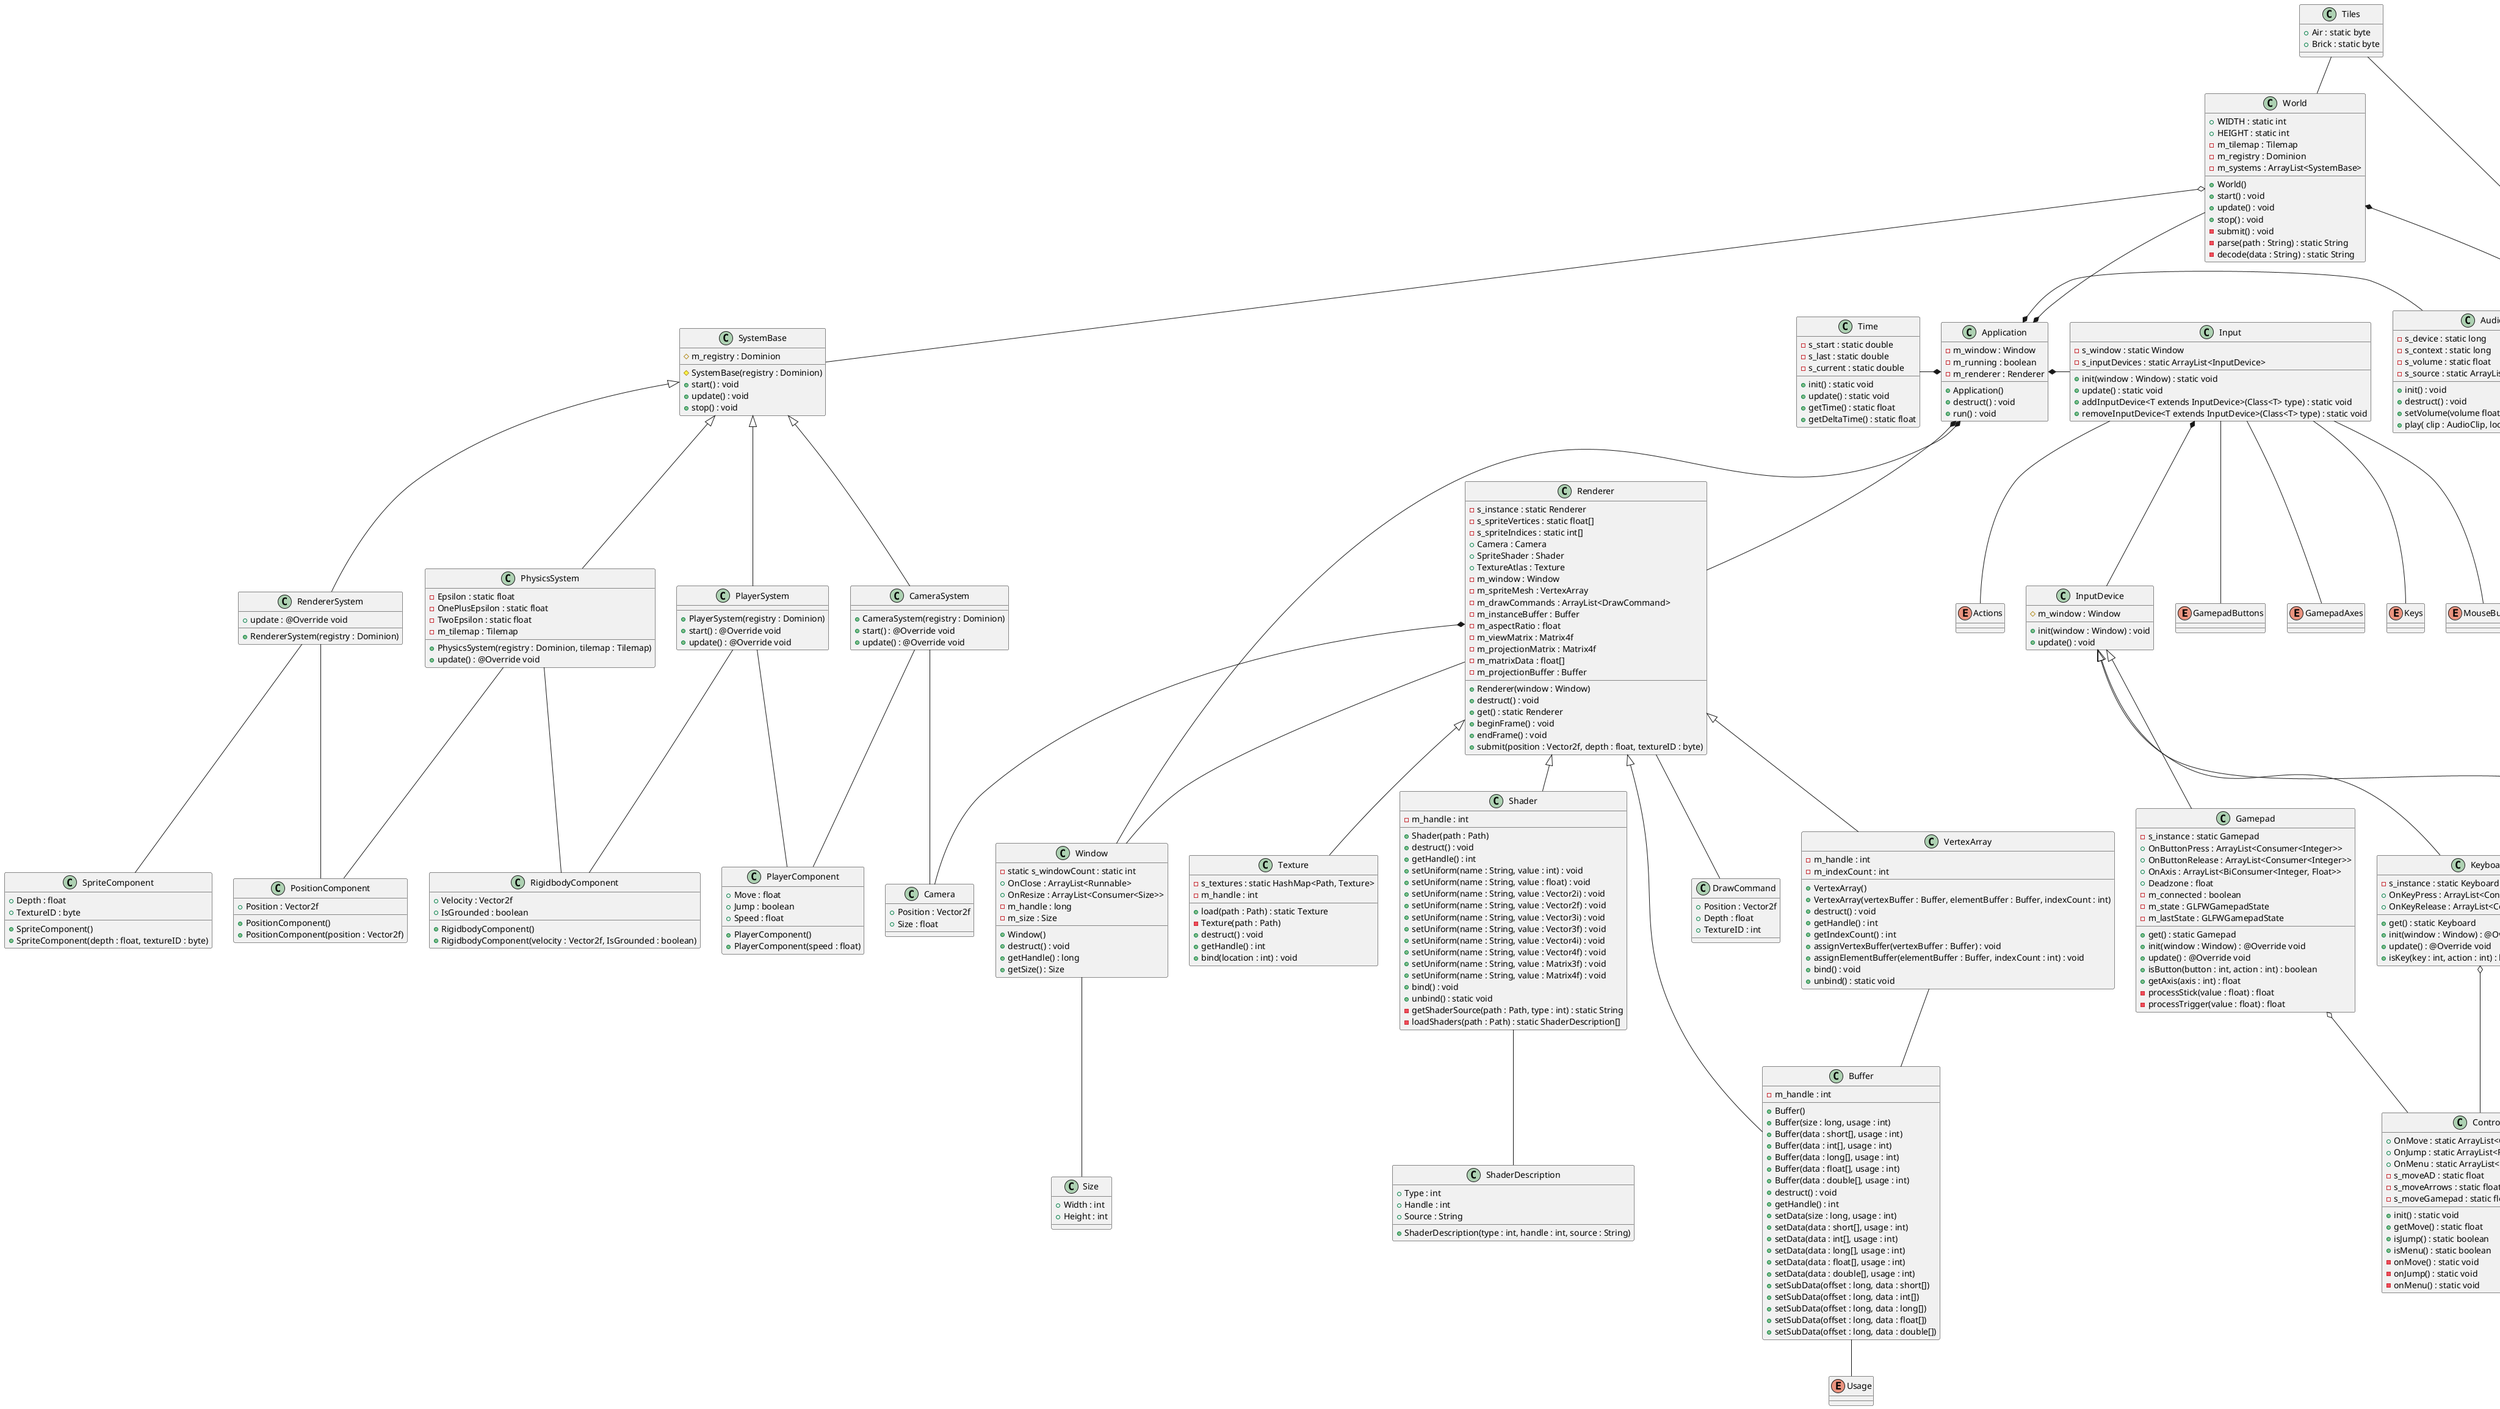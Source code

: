 @startuml MarioKopia

enum GamepadButtons {}
enum GamepadAxes {}
enum Keys {}
enum MouseButtons {}
enum Actions {}

class Input
{
	- s_window : static Window
	- s_inputDevices : static ArrayList<InputDevice>
	+ init(window : Window) : static void
	+ update() : static void
	+ addInputDevice<T extends InputDevice>(Class<T> type) : static void
	+ removeInputDevice<T extends InputDevice>(Class<T> type) : static void
}

class InputDevice
{
	# m_window : Window
	+ init(window : Window) : void
	+ update() : void
}

class Gamepad
{
	- s_instance : static Gamepad
	+ OnButtonPress : ArrayList<Consumer<Integer>>
	+ OnButtonRelease : ArrayList<Consumer<Integer>>
	+ OnAxis : ArrayList<BiConsumer<Integer, Float>>
	+ Deadzone : float
	- m_connected : boolean
	- m_state : GLFWGamepadState
	- m_lastState : GLFWGamepadState
	+ get() : static Gamepad
	+ init(window : Window) : @Override void
	+ update() : @Override void
	+ isButton(button : int, action : int) : boolean
	+ getAxis(axis : int) : float
	- processStick(value : float) : float 
	- processTrigger(value : float) : float 
}

class Keyboard
{
	- s_instance : static Keyboard
	+ OnKeyPress : ArrayList<Consumer<Integer>>
	+ OnKeyRelease : ArrayList<Consumer<Integer>>
	+ get() : static Keyboard
	+ init(window : Window) : @Override void
	+ update() : @Override void
	+ isKey(key : int, action : int) : boolean
}

class Mouse
{
	- s_instance : static Mouse
	+ OnButtonPress : ArrayList<Consumer<Integer>>
	+ OnButtonRelease : ArrayList<Consumer<Integer>>
	+ get() : static Mouse
	+ init(window : Window) : @Override void
	+ update() : @Override void
	+ isButton(button : int, action : int) : boolean
}

class Controls
{
	+ OnMove : static ArrayList<Consumer<Float>>
	+ OnJump : static ArrayList<Runnable>
	+ OnMenu : static ArrayList<Runnable>
	- s_moveAD : static float
	- s_moveArrows : static float
	- s_moveGamepad : static float
	+ init() : static void
	+ getMove() : static float
	+ isJump() : static boolean
	+ isMenu() : static boolean
	- onMove() : static void
	- onJump() : static void
	- onMenu() : static void
}

class Renderer
{
	- s_instance : static Renderer
	- s_spriteVertices : static float[]
	- s_spriteIndices : static int[]
	+ Camera : Camera
	+ SpriteShader : Shader
	+ TextureAtlas : Texture
	- m_window : Window
	- m_spriteMesh : VertexArray
	- m_drawCommands : ArrayList<DrawCommand>
	- m_instanceBuffer : Buffer
	- m_aspectRatio : float
	- m_viewMatrix : Matrix4f
	- m_projectionMatrix : Matrix4f
	- m_matrixData : float[]
	- m_projectionBuffer : Buffer
	+ Renderer(window : Window)
	+ destruct() : void
	+ get() : static Renderer
	+ beginFrame() : void
	+ endFrame() : void
	+ submit(position : Vector2f, depth : float, textureID : byte)
}

class DrawCommand
{
	+ Position : Vector2f
	+ Depth : float
	+ TextureID : int
}

class Shader
{
	- m_handle : int
	+ Shader(path : Path)
	+ destruct() : void
	+ getHandle() : int
	+ setUniform(name : String, value : int) : void
	+ setUniform(name : String, value : float) : void
	+ setUniform(name : String, value : Vector2i) : void
	+ setUniform(name : String, value : Vector2f) : void
	+ setUniform(name : String, value : Vector3i) : void
	+ setUniform(name : String, value : Vector3f) : void
	+ setUniform(name : String, value : Vector4i) : void
	+ setUniform(name : String, value : Vector4f) : void
	+ setUniform(name : String, value : Matrix3f) : void
	+ setUniform(name : String, value : Matrix4f) : void
	+ bind() : void
	+ unbind() : static void
	- getShaderSource(path : Path, type : int) : static String
	- loadShaders(path : Path) : static ShaderDescription[]
}

class ShaderDescription
{
	+ Type : int
	+ Handle : int
	+ Source : String
	+ ShaderDescription(type : int, handle : int, source : String)
}

class Texture
{
	- s_textures : static HashMap<Path, Texture>
	- m_handle : int
	+ load(path : Path) : static Texture
	- Texture(path : Path)
	+ destruct() : void
	+ getHandle() : int
	+ bind(location : int) : void
}

enum Usage {}

class Buffer
{
	- m_handle : int
	+ Buffer()
	+ Buffer(size : long, usage : int)
	+ Buffer(data : short[], usage : int)
	+ Buffer(data : int[], usage : int)
	+ Buffer(data : long[], usage : int)
	+ Buffer(data : float[], usage : int)
	+ Buffer(data : double[], usage : int)
	+ destruct() : void
	+ getHandle() : int
	+ setData(size : long, usage : int)
	+ setData(data : short[], usage : int)
	+ setData(data : int[], usage : int)
	+ setData(data : long[], usage : int)
	+ setData(data : float[], usage : int)
	+ setData(data : double[], usage : int)
	+ setSubData(offset : long, data : short[])
	+ setSubData(offset : long, data : int[])
	+ setSubData(offset : long, data : long[])
	+ setSubData(offset : long, data : float[])
	+ setSubData(offset : long, data : double[])
}

class VertexArray
{
	- m_handle : int
	- m_indexCount : int
	+ VertexArray()
	+ VertexArray(vertexBuffer : Buffer, elementBuffer : Buffer, indexCount : int)
	+ destruct() : void
	+ getHandle() : int
	+ getIndexCount() : int
	+ assignVertexBuffer(vertexBuffer : Buffer) : void
	+ assignElementBuffer(elementBuffer : Buffer, indexCount : int) : void
	+ bind() : void
	+ unbind() : static void
}

class Camera
{
	+ Position : Vector2f
	+ Size : float
}

class Application
{
    - m_window : Window
    - m_running : boolean
    - m_renderer : Renderer
    + Application()
    + destruct() : void
    + run() : void
}

class Time
{ 
    - s_start : static double
    - s_last : static double
    - s_current : static double
    + init() : static void
    + update() : static void
    + getTime() : static float
    + getDeltaTime() : static float
}

class Window
{
   - static s_windowCount : static int
   + OnClose : ArrayList<Runnable>
   + OnResize : ArrayList<Consumer<Size>>
   - m_handle : long
   - m_size : Size
   + Window()
   + destruct() : void
   + getHandle() : long
   + getSize() : Size
}

class Size
{
    + Width : int
    + Height : int
}

class Audio
{
    - s_device : static long
    - s_context : static long
    - s_volume : static float
    - s_source : static ArrayList<AudioSource>
    + init() : void
    + destruct() : void
    + setVolume(volume float) : void
    + play( clip : AudioClip, loop boolean) : void
}

class AudioSource
{
    + m_handle : int
    + AudioSource(volume : float)
    + destruct() : void
    + setVolume(volume : float) : void
    + play(clip : AudioClip, loop : boolean) : void
    + isPlaying() : boolean
}

class AudioClip
{
	- m_buffer : int
	+ AudioClip(path : Path)
	+ destruct : void
	+ getBuffer : int
}

class CameraSystem
{
    + CameraSystem(registry : Dominion)
    + start() : @Override void
    + update() : @Override void
}

class PhysicsSystem
{
    - Epsilon : static float
    - OnePlusEpsilon : static float
    - TwoEpsilon : static float
    - m_tilemap : Tilemap
    + PhysicsSystem(registry : Dominion, tilemap : Tilemap)
    + update() : @Override void
}

class PlayerComponent
{
    + Move : float
    + Jump : boolean
    + Speed : float
    + PlayerComponent()
    + PlayerComponent(speed : float)
}

class PlayerSystem
{
    + PlayerSystem(registry : Dominion)
    + start() : @Override void
    + update() : @Override void
}

class PositionComponent
{
    + Position : Vector2f
    + PositionComponent()
    + PositionComponent(position : Vector2f)
}

class RendererSystem
{
    + RendererSystem(registry : Dominion)
    + update : @Override void
}

class RigidbodyComponent
{
    + Velocity : Vector2f
    + IsGrounded : boolean
    + RigidbodyComponent()
    + RigidbodyComponent(velocity : Vector2f, IsGrounded : boolean)
}

class SpriteComponent
{
    + Depth : float
    + TextureID : byte
    + SpriteComponent()
    + SpriteComponent(depth : float, textureID : byte)
}

class SystemBase
{
    # m_registry : Dominion
    # SystemBase(registry : Dominion)
    + start() : void
    + update() : void
    + stop() : void
}

class Tilemap
{
    - m_width : int
    - m_height : int
    - m_tiles : byte[]
    + Tilemap(width : int, height : int)
    + Tilemap(width : int, height : int, tiles : byte[])
    + getIndex(x : int, y : int)
    + getTile(i : int)
    + getTile(i : int, y : int)
    + setTile(i : int, tile : byte)
    + setTile(x : int, y : int, tile : byte)
}

class Tiles
{
    + Air : static byte
    + Brick : static byte
}

class World
{
    + WIDTH : static int
    + HEIGHT : static int
    - m_tilemap : Tilemap
    - m_registry : Dominion
    - m_systems : ArrayList<SystemBase>
    + World()
    + start() : void
    + update() : void
    + stop() : void
    - submit() : void
    - parse(path : String) : static String
    - decode(data : String) : static String 
}

Tiles -- World
Tiles -- Tilemap
CameraSystem -- PlayerComponent
CameraSystem -- Camera
PhysicsSystem -- PositionComponent
PhysicsSystem -- RigidbodyComponent
PlayerSystem -- RigidbodyComponent
PlayerSystem -- PlayerComponent
RendererSystem -- SpriteComponent
RendererSystem -- PositionComponent
Window -- Size
Renderer -- Window

Application *-l- Window
Application *-d- Renderer
Application *-l- Time
Application *-r- Audio
Application *-r- Input
Application *-u- World

Input -- GamepadButtons
Input -- GamepadAxes
Input -- Keys
Input -- MouseButtons
Input -- Actions
Renderer -- DrawCommand
Buffer -- Usage
Shader -- ShaderDescription
VertexArray -- Buffer

Input *-- InputDevice
Renderer *-- Camera
Audio *-- AudioSource
World *-- Tilemap

Gamepad o-- Controls 
Keyboard o-- Controls 
Mouse o-- Controls
Audio o-- AudioClip
World o-- SystemBase

InputDevice <|-- Gamepad
InputDevice <|-- Keyboard
InputDevice <|-- Mouse
Renderer <|-- Shader
Renderer <|-- Texture
Renderer <|-- VertexArray
Renderer <|-- Buffer
SystemBase <|-- CameraSystem
SystemBase <|-- PhysicsSystem
SystemBase <|-- PlayerSystem
SystemBase <|-- RendererSystem

@enduml